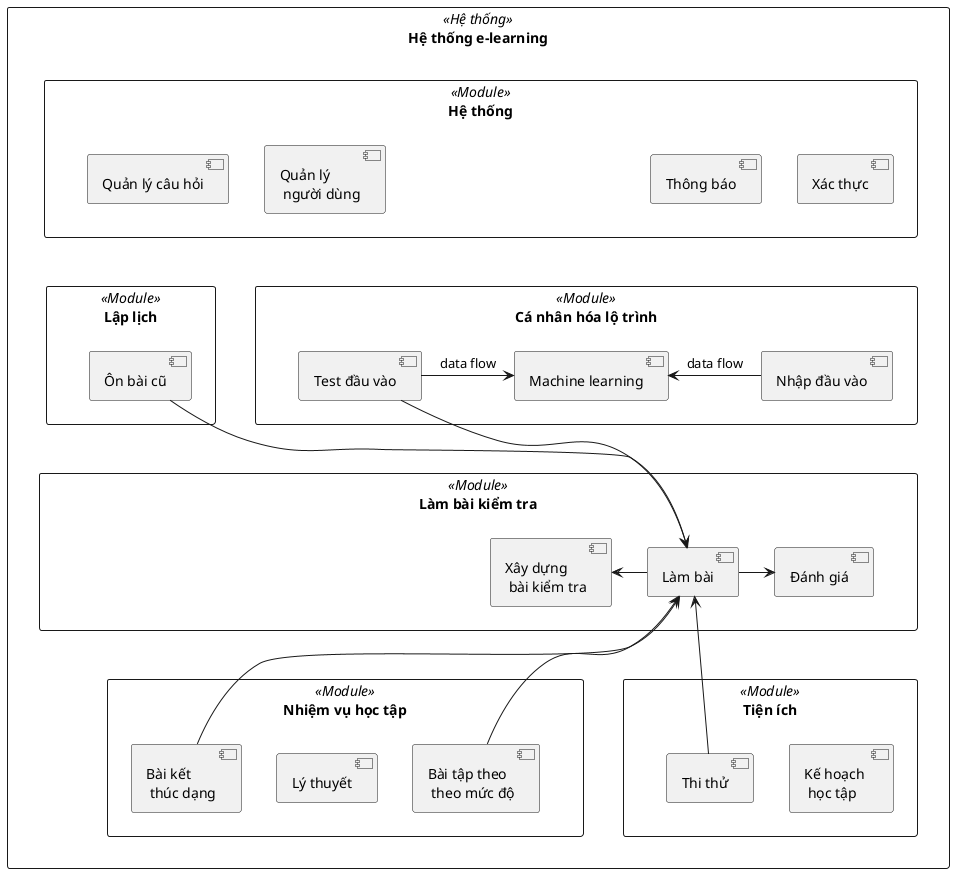 @startuml
' Adjust diagram orientation to optimize space
skinparam packageStyle Rect
' Adjust the overall size of the diagram
skinparam scale 0.9

package "Hệ thống e-learning" <<Hệ thống>> {
    package "Hệ thống" <<Module>> {
        [Thông báo] -r[hidden]-> [Xác thực]
        [Quản lý câu hỏi] -r[hidden]-> [Quản lý \n người dùng]
        [Hide hide hjide hjideee ] $hide
        [Hide hide hjide hjideee ] -l[hidden]->[Quản lý \n người dùng]
    }
    package "Cá nhân hóa lộ trình" <<Module>> {
        [Test đầu vào] ->[Machine learning]: data flow
        [Machine learning] <- [Nhập đầu vào] : data flow
    }
    [Hệ thống] -d[hidden]->[Cá nhân hóa lộ trình]

    package "Lập lịch" <<Module>> {
        [Ôn bài cũ]
    }

    [Lập lịch] -r[hidden]--> [Cá nhân hóa lộ trình]
    
    package "Làm bài kiểm tra" <<Module>> {
        [3] $hide
        [3]  -r[hidden]-> [Xây dựng \n bài kiểm tra] 
        [444] $hide
        [444] -r[hidden]-> [3]
        [Xây dựng \n bài kiểm tra]
        [Làm bài]
        [Đánh giá]
        [Làm bài] -l-> [Xây dựng \n bài kiểm tra]
        [Làm bài] -r->[Đánh giá]
        [Comp3] $hide
        [Comp4] $hide

    }
    [Cá nhân hóa lộ trình] -d[hidden]-> [Làm bài kiểm tra] 
    
    package "Nhiệm vụ học tập" <<Module>> {
        [Lý thuyết] -r[hidden]-->[Bài tập theo \n theo mức độ]
        [Bài kết \n thúc dạng] 
    }
    [Làm bài kiểm tra] -d[hidden]-> [Nhiệm vụ học tập] 
    
    package "Tiện ích" <<Module>> {
        [Kế hoạch \n học tập]
        [Thi thử]
        [Kế hoạch \n học tập]
        [Thi thử] 
    }

    [Tiện ích] -r[hidden]-> [Nhiệm vụ học tập]
    hide $hide
    [Bài tập theo \n theo mức độ] -u-> [Làm bài]
    [Bài kết \n thúc dạng] -u-> [Làm bài]
    [Thi thử] -u-> [Làm bài]
    [Test đầu vào] -d-> [Làm bài]
    [Ôn bài cũ] -d-> [Làm bài]

}

@enduml